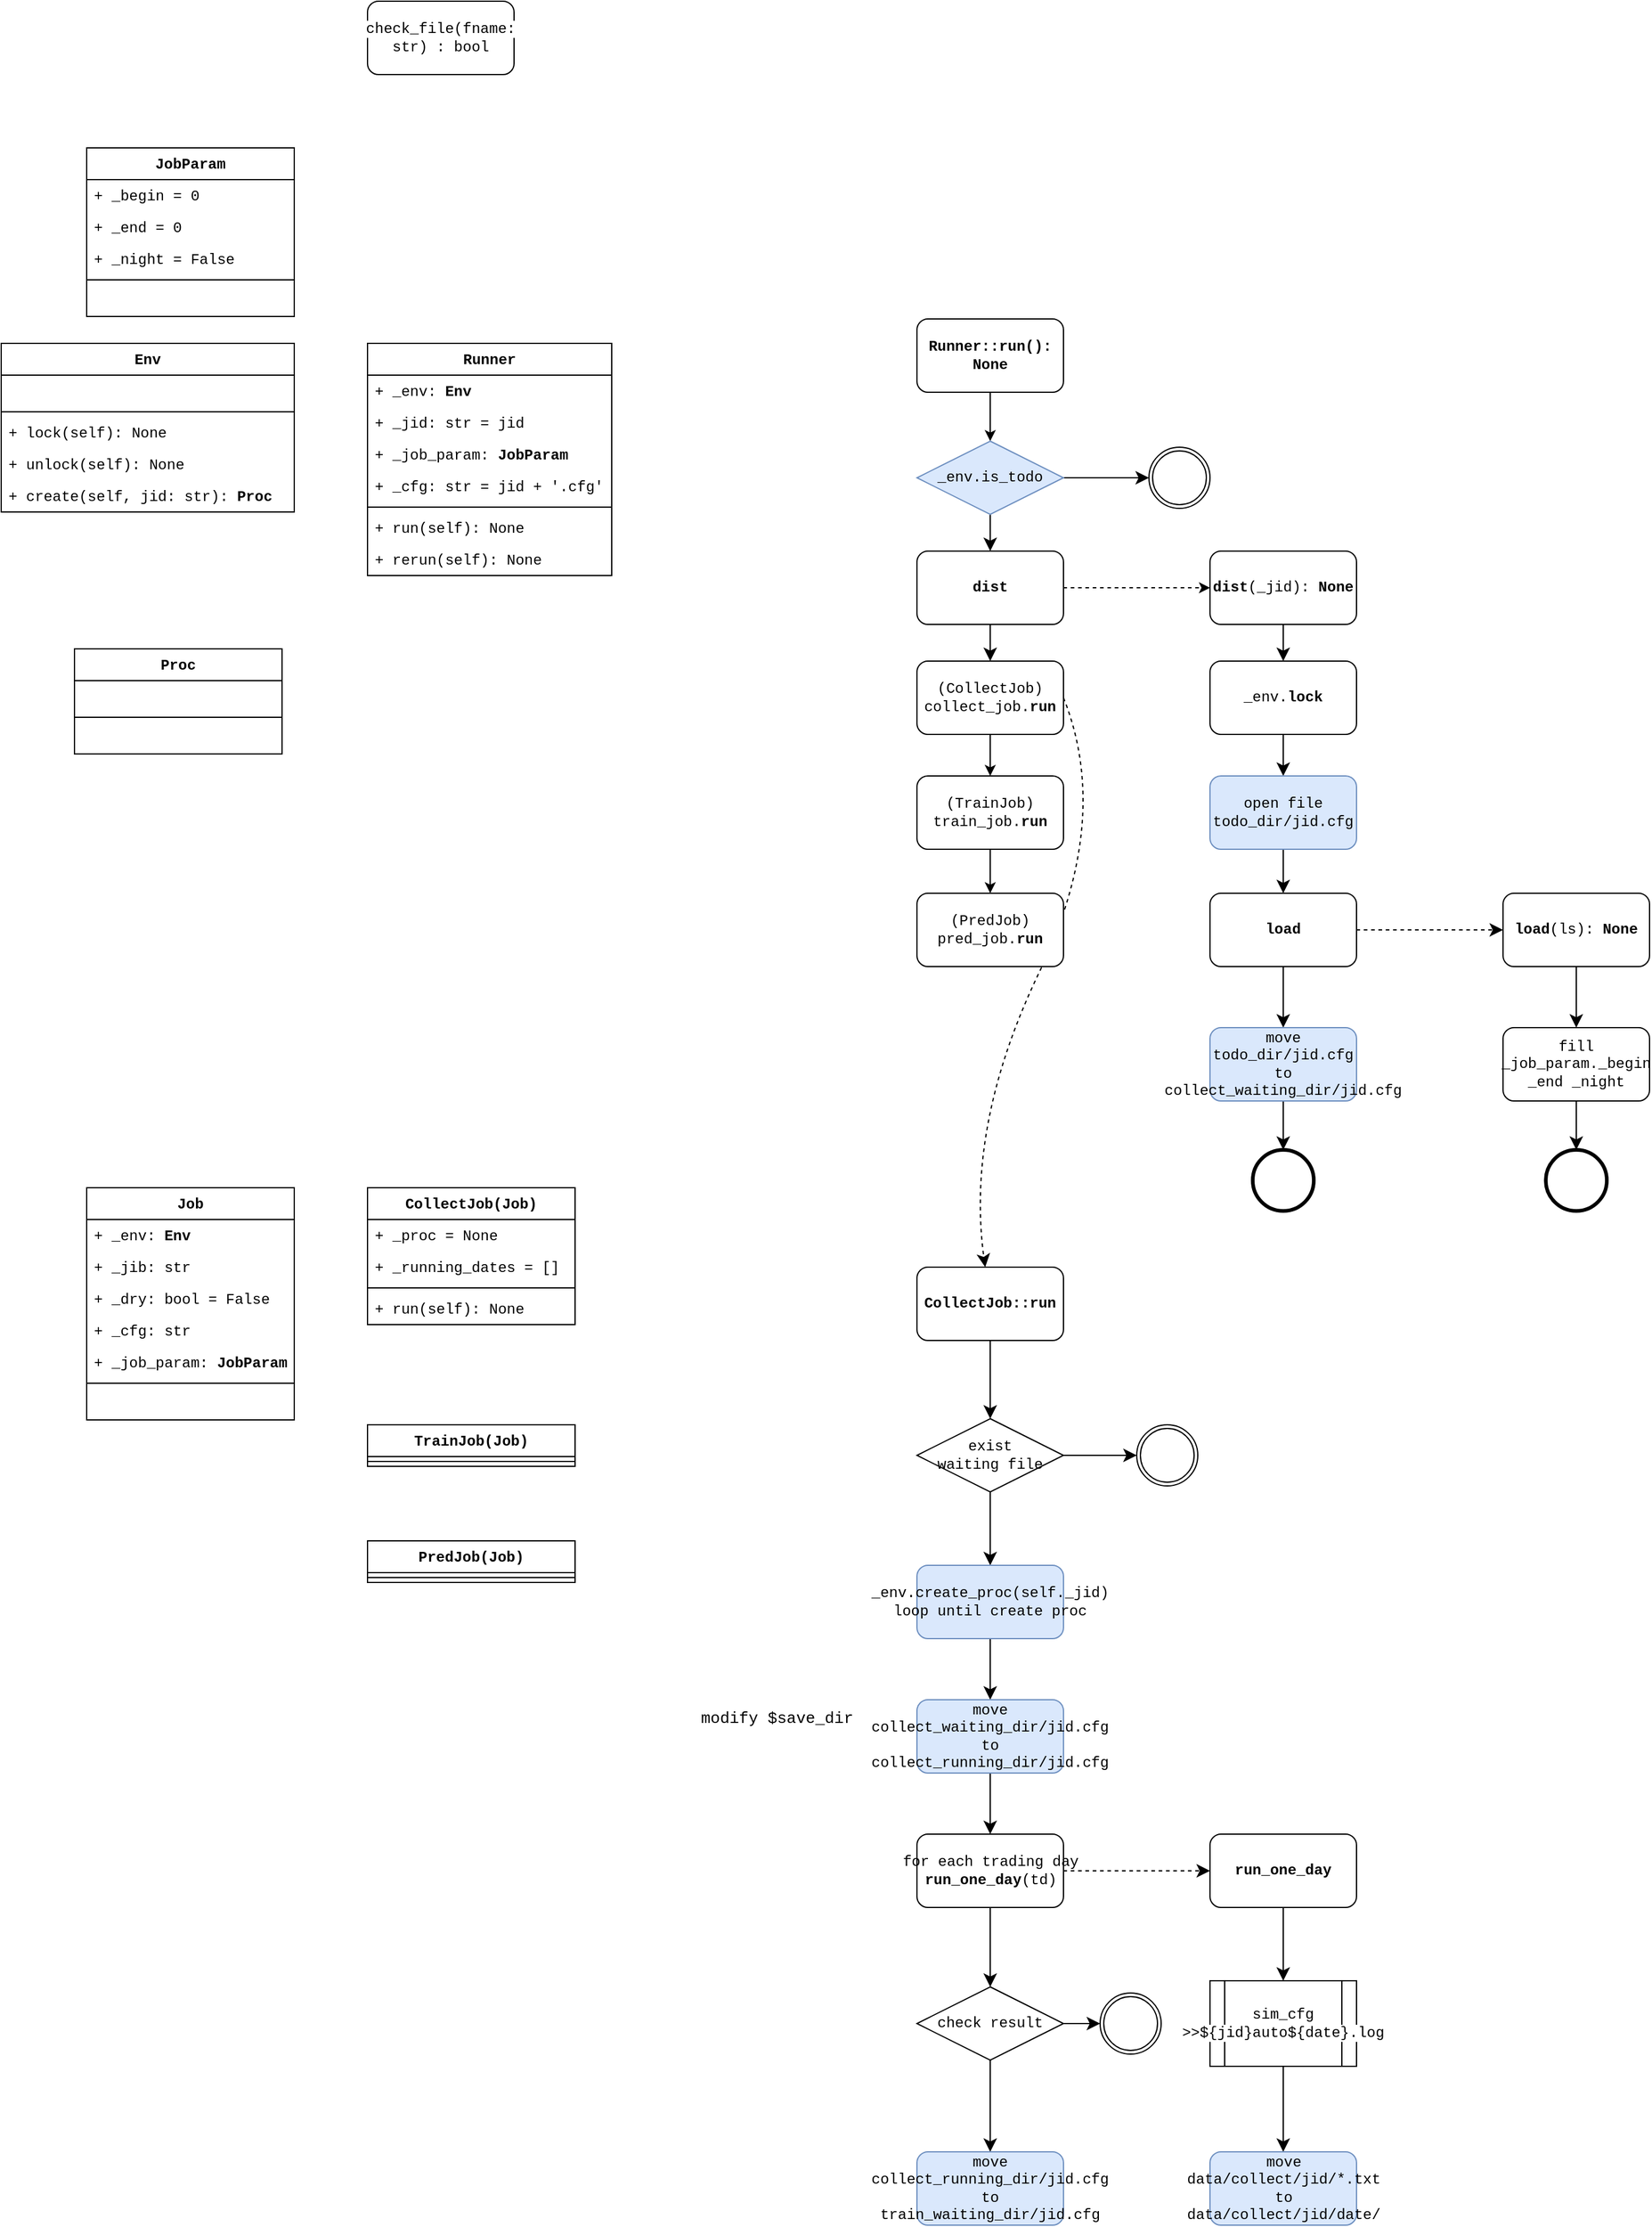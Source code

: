 <mxfile version="24.7.1" type="github">
  <diagram name="Page-1" id="2THthLepEFFgmK31MBts">
    <mxGraphModel dx="2537" dy="2056" grid="1" gridSize="10" guides="1" tooltips="1" connect="1" arrows="1" fold="1" page="1" pageScale="1" pageWidth="850" pageHeight="1100" math="0" shadow="0">
      <root>
        <mxCell id="0" />
        <mxCell id="1" parent="0" />
        <mxCell id="pPlREHLhx56nWzBl8VDQ-3" value="" style="edgeStyle=orthogonalEdgeStyle;rounded=1;orthogonalLoop=1;jettySize=auto;html=1;fontFamily=Courier New;strokeColor=default;align=center;verticalAlign=middle;fontSize=12;fontColor=default;fillColor=default;" parent="1" source="pPlREHLhx56nWzBl8VDQ-1" target="pPlREHLhx56nWzBl8VDQ-2" edge="1">
          <mxGeometry relative="1" as="geometry" />
        </mxCell>
        <mxCell id="pPlREHLhx56nWzBl8VDQ-1" value="Runner::run(): None" style="rounded=1;whiteSpace=wrap;html=1;fontFamily=Courier New;fontStyle=1;strokeColor=default;align=center;verticalAlign=middle;fontSize=12;fontColor=default;fillColor=default;" parent="1" vertex="1">
          <mxGeometry x="140" y="70" width="120" height="60" as="geometry" />
        </mxCell>
        <mxCell id="mLIb4eEJLBHRUBHXUa-s-9" value="" style="edgeStyle=none;curved=1;rounded=0;orthogonalLoop=1;jettySize=auto;html=1;fontSize=12;startSize=8;endSize=8;fontFamily=Courier New;" edge="1" parent="1" source="pPlREHLhx56nWzBl8VDQ-2" target="mLIb4eEJLBHRUBHXUa-s-8">
          <mxGeometry relative="1" as="geometry" />
        </mxCell>
        <mxCell id="mLIb4eEJLBHRUBHXUa-s-47" value="" style="edgeStyle=none;curved=1;rounded=0;orthogonalLoop=1;jettySize=auto;html=1;fontSize=12;startSize=8;endSize=8;" edge="1" parent="1" source="pPlREHLhx56nWzBl8VDQ-2" target="mLIb4eEJLBHRUBHXUa-s-46">
          <mxGeometry relative="1" as="geometry" />
        </mxCell>
        <mxCell id="pPlREHLhx56nWzBl8VDQ-2" value="&lt;div&gt;_env.is_todo&lt;/div&gt;" style="whiteSpace=wrap;html=1;rounded=0;shape=rhombus;perimeter=rhombusPerimeter;fontFamily=Courier New;strokeColor=#6c8ebf;align=center;verticalAlign=middle;fontSize=12;fillColor=#dae8fc;" parent="1" vertex="1">
          <mxGeometry x="140" y="170" width="120" height="60" as="geometry" />
        </mxCell>
        <mxCell id="pPlREHLhx56nWzBl8VDQ-9" value="" style="edgeStyle=orthogonalEdgeStyle;rounded=1;orthogonalLoop=1;jettySize=auto;html=1;fontFamily=Courier New;strokeColor=default;align=center;verticalAlign=middle;fontSize=12;fontColor=default;fillColor=default;" parent="1" source="pPlREHLhx56nWzBl8VDQ-6" target="pPlREHLhx56nWzBl8VDQ-8" edge="1">
          <mxGeometry relative="1" as="geometry" />
        </mxCell>
        <mxCell id="mLIb4eEJLBHRUBHXUa-s-100" style="edgeStyle=none;curved=1;rounded=0;orthogonalLoop=1;jettySize=auto;html=1;fontSize=12;startSize=8;endSize=8;dashed=1;exitX=0;exitY=0.5;exitDx=0;exitDy=0;" edge="1" parent="1" source="pPlREHLhx56nWzBl8VDQ-6" target="mLIb4eEJLBHRUBHXUa-s-48">
          <mxGeometry relative="1" as="geometry">
            <Array as="points">
              <mxPoint x="300" y="480" />
              <mxPoint x="180" y="730" />
            </Array>
          </mxGeometry>
        </mxCell>
        <mxCell id="pPlREHLhx56nWzBl8VDQ-6" value="(CollectJob) &lt;font style=&quot;font-size: 12px;&quot;&gt;collect_job.&lt;b&gt;run&lt;/b&gt;&lt;/font&gt;" style="whiteSpace=wrap;html=1;rounded=1;fontFamily=Courier New;strokeColor=default;align=center;verticalAlign=middle;fontSize=12;fontColor=default;fillColor=default;direction=west;" parent="1" vertex="1">
          <mxGeometry x="140" y="350" width="120" height="60" as="geometry" />
        </mxCell>
        <mxCell id="pPlREHLhx56nWzBl8VDQ-11" value="" style="edgeStyle=orthogonalEdgeStyle;rounded=1;orthogonalLoop=1;jettySize=auto;html=1;fontFamily=Courier New;strokeColor=default;align=center;verticalAlign=middle;fontSize=12;fontColor=default;fillColor=default;" parent="1" source="pPlREHLhx56nWzBl8VDQ-8" target="pPlREHLhx56nWzBl8VDQ-10" edge="1">
          <mxGeometry relative="1" as="geometry" />
        </mxCell>
        <mxCell id="pPlREHLhx56nWzBl8VDQ-8" value="(TrainJob)&lt;br&gt;&lt;div&gt;train_job.&lt;b&gt;run&lt;/b&gt;&lt;/div&gt;" style="whiteSpace=wrap;html=1;rounded=1;fontFamily=Courier New;strokeColor=default;align=center;verticalAlign=middle;fontSize=12;fontColor=default;fillColor=default;" parent="1" vertex="1">
          <mxGeometry x="140" y="444" width="120" height="60" as="geometry" />
        </mxCell>
        <mxCell id="pPlREHLhx56nWzBl8VDQ-10" value="&lt;div&gt;(PredJob)&lt;br&gt;&lt;/div&gt;&lt;div&gt;pred_job.&lt;b&gt;run&lt;/b&gt;&lt;/div&gt;" style="whiteSpace=wrap;html=1;rounded=1;fontFamily=Courier New;strokeColor=default;align=center;verticalAlign=middle;fontSize=12;fontColor=default;fillColor=default;" parent="1" vertex="1">
          <mxGeometry x="140" y="540" width="120" height="60" as="geometry" />
        </mxCell>
        <mxCell id="pPlREHLhx56nWzBl8VDQ-14" value="&lt;font style=&quot;font-size: 12px;&quot;&gt;&lt;span style=&quot;background-color: rgb(255, 255, 255); font-size: 12px;&quot;&gt;check_file(fname: str) : bool&lt;br style=&quot;font-size: 12px;&quot;&gt;&lt;/span&gt;&lt;/font&gt;" style="rounded=1;html=1;fontFamily=Courier New;whiteSpace=wrap;fontSize=12;" parent="1" vertex="1">
          <mxGeometry x="-310" y="-190" width="120" height="60" as="geometry" />
        </mxCell>
        <mxCell id="mLIb4eEJLBHRUBHXUa-s-13" value="" style="edgeStyle=none;curved=1;rounded=0;orthogonalLoop=1;jettySize=auto;html=1;fontSize=12;startSize=8;endSize=8;fontFamily=Courier New;" edge="1" parent="1" source="mLIb4eEJLBHRUBHXUa-s-8" target="pPlREHLhx56nWzBl8VDQ-6">
          <mxGeometry relative="1" as="geometry" />
        </mxCell>
        <mxCell id="mLIb4eEJLBHRUBHXUa-s-57" value="" style="edgeStyle=none;curved=1;rounded=0;orthogonalLoop=1;jettySize=auto;html=1;fontSize=12;dashed=1;" edge="1" parent="1" source="mLIb4eEJLBHRUBHXUa-s-8" target="mLIb4eEJLBHRUBHXUa-s-56">
          <mxGeometry relative="1" as="geometry" />
        </mxCell>
        <mxCell id="mLIb4eEJLBHRUBHXUa-s-8" value="dist" style="whiteSpace=wrap;html=1;fontSize=12;fontFamily=Courier New;rounded=1;fontStyle=1" vertex="1" parent="1">
          <mxGeometry x="140" y="260" width="120" height="60" as="geometry" />
        </mxCell>
        <mxCell id="mLIb4eEJLBHRUBHXUa-s-15" value="&lt;div style=&quot;font-size: 12px;&quot;&gt;Runner&lt;/div&gt;" style="swimlane;fontStyle=1;align=center;verticalAlign=top;childLayout=stackLayout;horizontal=1;startSize=26;horizontalStack=0;resizeParent=1;resizeParentMax=0;resizeLast=0;collapsible=1;marginBottom=0;whiteSpace=wrap;html=1;fontSize=12;fontFamily=Courier New;" vertex="1" parent="1">
          <mxGeometry x="-310" y="90" width="200" height="190" as="geometry" />
        </mxCell>
        <mxCell id="mLIb4eEJLBHRUBHXUa-s-16" value="+ _env: &lt;b&gt;Env&lt;/b&gt;" style="text;strokeColor=none;fillColor=none;align=left;verticalAlign=top;spacingLeft=4;spacingRight=4;overflow=hidden;rotatable=0;points=[[0,0.5],[1,0.5]];portConstraint=eastwest;whiteSpace=wrap;html=1;fontSize=12;fontFamily=Courier New;" vertex="1" parent="mLIb4eEJLBHRUBHXUa-s-15">
          <mxGeometry y="26" width="200" height="26" as="geometry" />
        </mxCell>
        <mxCell id="mLIb4eEJLBHRUBHXUa-s-19" value="+ _jid: str = jid" style="text;strokeColor=none;fillColor=none;align=left;verticalAlign=top;spacingLeft=4;spacingRight=4;overflow=hidden;rotatable=0;points=[[0,0.5],[1,0.5]];portConstraint=eastwest;whiteSpace=wrap;html=1;fontSize=12;fontFamily=Courier New;" vertex="1" parent="mLIb4eEJLBHRUBHXUa-s-15">
          <mxGeometry y="52" width="200" height="26" as="geometry" />
        </mxCell>
        <mxCell id="mLIb4eEJLBHRUBHXUa-s-20" value="+ _job_param: &lt;b&gt;JobParam&lt;/b&gt;" style="text;strokeColor=none;fillColor=none;align=left;verticalAlign=top;spacingLeft=4;spacingRight=4;overflow=hidden;rotatable=0;points=[[0,0.5],[1,0.5]];portConstraint=eastwest;whiteSpace=wrap;html=1;fontSize=12;fontFamily=Courier New;" vertex="1" parent="mLIb4eEJLBHRUBHXUa-s-15">
          <mxGeometry y="78" width="200" height="26" as="geometry" />
        </mxCell>
        <mxCell id="mLIb4eEJLBHRUBHXUa-s-21" value="+ _cfg: str = jid + &#39;.cfg&#39;" style="text;strokeColor=none;fillColor=none;align=left;verticalAlign=top;spacingLeft=4;spacingRight=4;overflow=hidden;rotatable=0;points=[[0,0.5],[1,0.5]];portConstraint=eastwest;whiteSpace=wrap;html=1;fontSize=12;fontFamily=Courier New;" vertex="1" parent="mLIb4eEJLBHRUBHXUa-s-15">
          <mxGeometry y="104" width="200" height="26" as="geometry" />
        </mxCell>
        <mxCell id="mLIb4eEJLBHRUBHXUa-s-17" value="" style="line;strokeWidth=1;fillColor=none;align=left;verticalAlign=middle;spacingTop=-1;spacingLeft=3;spacingRight=3;rotatable=0;labelPosition=right;points=[];portConstraint=eastwest;strokeColor=inherit;fontSize=12;fontFamily=Courier New;" vertex="1" parent="mLIb4eEJLBHRUBHXUa-s-15">
          <mxGeometry y="130" width="200" height="8" as="geometry" />
        </mxCell>
        <mxCell id="mLIb4eEJLBHRUBHXUa-s-18" value="+ run(self): None" style="text;strokeColor=none;fillColor=none;align=left;verticalAlign=top;spacingLeft=4;spacingRight=4;overflow=hidden;rotatable=0;points=[[0,0.5],[1,0.5]];portConstraint=eastwest;whiteSpace=wrap;html=1;fontSize=12;fontFamily=Courier New;" vertex="1" parent="mLIb4eEJLBHRUBHXUa-s-15">
          <mxGeometry y="138" width="200" height="26" as="geometry" />
        </mxCell>
        <mxCell id="mLIb4eEJLBHRUBHXUa-s-30" value="+ rerun(self): None" style="text;strokeColor=none;fillColor=none;align=left;verticalAlign=top;spacingLeft=4;spacingRight=4;overflow=hidden;rotatable=0;points=[[0,0.5],[1,0.5]];portConstraint=eastwest;whiteSpace=wrap;html=1;fontSize=12;fontFamily=Courier New;" vertex="1" parent="mLIb4eEJLBHRUBHXUa-s-15">
          <mxGeometry y="164" width="200" height="26" as="geometry" />
        </mxCell>
        <mxCell id="mLIb4eEJLBHRUBHXUa-s-22" value="Env" style="swimlane;fontStyle=1;align=center;verticalAlign=top;childLayout=stackLayout;horizontal=1;startSize=26;horizontalStack=0;resizeParent=1;resizeParentMax=0;resizeLast=0;collapsible=1;marginBottom=0;whiteSpace=wrap;html=1;fontSize=12;fontFamily=Courier New;" vertex="1" parent="1">
          <mxGeometry x="-610" y="90" width="240" height="138" as="geometry" />
        </mxCell>
        <mxCell id="mLIb4eEJLBHRUBHXUa-s-23" value="&amp;nbsp;" style="text;strokeColor=none;fillColor=none;align=left;verticalAlign=top;spacingLeft=4;spacingRight=4;overflow=hidden;rotatable=0;points=[[0,0.5],[1,0.5]];portConstraint=eastwest;whiteSpace=wrap;html=1;fontSize=12;fontFamily=Courier New;" vertex="1" parent="mLIb4eEJLBHRUBHXUa-s-22">
          <mxGeometry y="26" width="240" height="26" as="geometry" />
        </mxCell>
        <mxCell id="mLIb4eEJLBHRUBHXUa-s-27" value="" style="line;strokeWidth=1;fillColor=none;align=left;verticalAlign=middle;spacingTop=-1;spacingLeft=3;spacingRight=3;rotatable=0;labelPosition=right;points=[];portConstraint=eastwest;strokeColor=inherit;fontSize=12;fontFamily=Courier New;" vertex="1" parent="mLIb4eEJLBHRUBHXUa-s-22">
          <mxGeometry y="52" width="240" height="8" as="geometry" />
        </mxCell>
        <mxCell id="mLIb4eEJLBHRUBHXUa-s-28" value="+ lock(self): None" style="text;strokeColor=none;fillColor=none;align=left;verticalAlign=top;spacingLeft=4;spacingRight=4;overflow=hidden;rotatable=0;points=[[0,0.5],[1,0.5]];portConstraint=eastwest;whiteSpace=wrap;html=1;fontSize=12;fontFamily=Courier New;" vertex="1" parent="mLIb4eEJLBHRUBHXUa-s-22">
          <mxGeometry y="60" width="240" height="26" as="geometry" />
        </mxCell>
        <mxCell id="mLIb4eEJLBHRUBHXUa-s-29" value="+ unlock(self): None" style="text;strokeColor=none;fillColor=none;align=left;verticalAlign=top;spacingLeft=4;spacingRight=4;overflow=hidden;rotatable=0;points=[[0,0.5],[1,0.5]];portConstraint=eastwest;whiteSpace=wrap;html=1;fontSize=12;fontFamily=Courier New;" vertex="1" parent="mLIb4eEJLBHRUBHXUa-s-22">
          <mxGeometry y="86" width="240" height="26" as="geometry" />
        </mxCell>
        <mxCell id="mLIb4eEJLBHRUBHXUa-s-83" value="+ create(self, jid: str): &lt;b&gt;Proc&lt;/b&gt;" style="text;strokeColor=none;fillColor=none;align=left;verticalAlign=top;spacingLeft=4;spacingRight=4;overflow=hidden;rotatable=0;points=[[0,0.5],[1,0.5]];portConstraint=eastwest;whiteSpace=wrap;html=1;fontSize=12;fontFamily=Courier New;" vertex="1" parent="mLIb4eEJLBHRUBHXUa-s-22">
          <mxGeometry y="112" width="240" height="26" as="geometry" />
        </mxCell>
        <mxCell id="mLIb4eEJLBHRUBHXUa-s-31" value="CollectJob(Job)" style="swimlane;fontStyle=1;align=center;verticalAlign=top;childLayout=stackLayout;horizontal=1;startSize=26;horizontalStack=0;resizeParent=1;resizeParentMax=0;resizeLast=0;collapsible=1;marginBottom=0;whiteSpace=wrap;html=1;fontSize=12;fontFamily=Courier New;" vertex="1" parent="1">
          <mxGeometry x="-310" y="781" width="170" height="112" as="geometry" />
        </mxCell>
        <mxCell id="mLIb4eEJLBHRUBHXUa-s-45" value="+ _proc = None" style="text;strokeColor=none;fillColor=none;align=left;verticalAlign=top;spacingLeft=4;spacingRight=4;overflow=hidden;rotatable=0;points=[[0,0.5],[1,0.5]];portConstraint=eastwest;whiteSpace=wrap;html=1;fontSize=12;fontFamily=Courier New;" vertex="1" parent="mLIb4eEJLBHRUBHXUa-s-31">
          <mxGeometry y="26" width="170" height="26" as="geometry" />
        </mxCell>
        <mxCell id="mLIb4eEJLBHRUBHXUa-s-32" value="+ _running_dates = []" style="text;strokeColor=none;fillColor=none;align=left;verticalAlign=top;spacingLeft=4;spacingRight=4;overflow=hidden;rotatable=0;points=[[0,0.5],[1,0.5]];portConstraint=eastwest;whiteSpace=wrap;html=1;fontSize=12;fontFamily=Courier New;" vertex="1" parent="mLIb4eEJLBHRUBHXUa-s-31">
          <mxGeometry y="52" width="170" height="26" as="geometry" />
        </mxCell>
        <mxCell id="mLIb4eEJLBHRUBHXUa-s-33" value="" style="line;strokeWidth=1;fillColor=none;align=left;verticalAlign=middle;spacingTop=-1;spacingLeft=3;spacingRight=3;rotatable=0;labelPosition=right;points=[];portConstraint=eastwest;strokeColor=inherit;fontSize=12;fontFamily=Courier New;" vertex="1" parent="mLIb4eEJLBHRUBHXUa-s-31">
          <mxGeometry y="78" width="170" height="8" as="geometry" />
        </mxCell>
        <mxCell id="mLIb4eEJLBHRUBHXUa-s-34" value="+ run(self): None" style="text;strokeColor=none;fillColor=none;align=left;verticalAlign=top;spacingLeft=4;spacingRight=4;overflow=hidden;rotatable=0;points=[[0,0.5],[1,0.5]];portConstraint=eastwest;whiteSpace=wrap;html=1;fontSize=12;fontFamily=Courier New;" vertex="1" parent="mLIb4eEJLBHRUBHXUa-s-31">
          <mxGeometry y="86" width="170" height="26" as="geometry" />
        </mxCell>
        <mxCell id="mLIb4eEJLBHRUBHXUa-s-36" value="Job" style="swimlane;fontStyle=1;align=center;verticalAlign=top;childLayout=stackLayout;horizontal=1;startSize=26;horizontalStack=0;resizeParent=1;resizeParentMax=0;resizeLast=0;collapsible=1;marginBottom=0;whiteSpace=wrap;html=1;fontSize=12;fontFamily=Courier New;" vertex="1" parent="1">
          <mxGeometry x="-540" y="781" width="170" height="190" as="geometry" />
        </mxCell>
        <mxCell id="mLIb4eEJLBHRUBHXUa-s-37" value="+ _env: &lt;b&gt;Env&lt;/b&gt;" style="text;strokeColor=none;fillColor=none;align=left;verticalAlign=top;spacingLeft=4;spacingRight=4;overflow=hidden;rotatable=0;points=[[0,0.5],[1,0.5]];portConstraint=eastwest;whiteSpace=wrap;html=1;fontSize=12;fontFamily=Courier New;" vertex="1" parent="mLIb4eEJLBHRUBHXUa-s-36">
          <mxGeometry y="26" width="170" height="26" as="geometry" />
        </mxCell>
        <mxCell id="mLIb4eEJLBHRUBHXUa-s-41" value="+ _jib: str" style="text;strokeColor=none;fillColor=none;align=left;verticalAlign=top;spacingLeft=4;spacingRight=4;overflow=hidden;rotatable=0;points=[[0,0.5],[1,0.5]];portConstraint=eastwest;whiteSpace=wrap;html=1;fontSize=12;fontFamily=Courier New;" vertex="1" parent="mLIb4eEJLBHRUBHXUa-s-36">
          <mxGeometry y="52" width="170" height="26" as="geometry" />
        </mxCell>
        <mxCell id="mLIb4eEJLBHRUBHXUa-s-43" value="+ _dry: bool = False" style="text;strokeColor=none;fillColor=none;align=left;verticalAlign=top;spacingLeft=4;spacingRight=4;overflow=hidden;rotatable=0;points=[[0,0.5],[1,0.5]];portConstraint=eastwest;whiteSpace=wrap;html=1;fontSize=12;fontFamily=Courier New;" vertex="1" parent="mLIb4eEJLBHRUBHXUa-s-36">
          <mxGeometry y="78" width="170" height="26" as="geometry" />
        </mxCell>
        <mxCell id="mLIb4eEJLBHRUBHXUa-s-42" value="+ _cfg:&amp;nbsp;str" style="text;strokeColor=none;fillColor=none;align=left;verticalAlign=top;spacingLeft=4;spacingRight=4;overflow=hidden;rotatable=0;points=[[0,0.5],[1,0.5]];portConstraint=eastwest;whiteSpace=wrap;html=1;fontSize=12;fontFamily=Courier New;" vertex="1" parent="mLIb4eEJLBHRUBHXUa-s-36">
          <mxGeometry y="104" width="170" height="26" as="geometry" />
        </mxCell>
        <mxCell id="mLIb4eEJLBHRUBHXUa-s-44" value="+ _job_param: &lt;b&gt;JobParam&lt;/b&gt;" style="text;strokeColor=none;fillColor=none;align=left;verticalAlign=top;spacingLeft=4;spacingRight=4;overflow=hidden;rotatable=0;points=[[0,0.5],[1,0.5]];portConstraint=eastwest;whiteSpace=wrap;html=1;fontSize=12;fontFamily=Courier New;" vertex="1" parent="mLIb4eEJLBHRUBHXUa-s-36">
          <mxGeometry y="130" width="170" height="26" as="geometry" />
        </mxCell>
        <mxCell id="mLIb4eEJLBHRUBHXUa-s-38" value="" style="line;strokeWidth=1;fillColor=none;align=left;verticalAlign=middle;spacingTop=-1;spacingLeft=3;spacingRight=3;rotatable=0;labelPosition=right;points=[];portConstraint=eastwest;strokeColor=inherit;fontSize=12;fontFamily=Courier New;" vertex="1" parent="mLIb4eEJLBHRUBHXUa-s-36">
          <mxGeometry y="156" width="170" height="8" as="geometry" />
        </mxCell>
        <mxCell id="mLIb4eEJLBHRUBHXUa-s-39" value="&amp;nbsp;" style="text;strokeColor=none;fillColor=none;align=left;verticalAlign=top;spacingLeft=4;spacingRight=4;overflow=hidden;rotatable=0;points=[[0,0.5],[1,0.5]];portConstraint=eastwest;whiteSpace=wrap;html=1;fontSize=12;fontFamily=Courier New;" vertex="1" parent="mLIb4eEJLBHRUBHXUa-s-36">
          <mxGeometry y="164" width="170" height="26" as="geometry" />
        </mxCell>
        <mxCell id="mLIb4eEJLBHRUBHXUa-s-46" value="" style="points=[[0.145,0.145,0],[0.5,0,0],[0.855,0.145,0],[1,0.5,0],[0.855,0.855,0],[0.5,1,0],[0.145,0.855,0],[0,0.5,0]];shape=mxgraph.bpmn.event;html=1;verticalLabelPosition=bottom;labelBackgroundColor=#ffffff;verticalAlign=top;align=center;perimeter=ellipsePerimeter;outlineConnect=0;aspect=fixed;outline=throwing;symbol=general;" vertex="1" parent="1">
          <mxGeometry x="330" y="175" width="50" height="50" as="geometry" />
        </mxCell>
        <mxCell id="mLIb4eEJLBHRUBHXUa-s-78" value="" style="edgeStyle=none;curved=1;rounded=0;orthogonalLoop=1;jettySize=auto;html=1;fontSize=12;startSize=8;endSize=8;" edge="1" parent="1" source="mLIb4eEJLBHRUBHXUa-s-48" target="mLIb4eEJLBHRUBHXUa-s-77">
          <mxGeometry relative="1" as="geometry" />
        </mxCell>
        <mxCell id="mLIb4eEJLBHRUBHXUa-s-48" value="CollectJob::run" style="rounded=1;whiteSpace=wrap;html=1;fontFamily=Courier New;fontStyle=1;strokeColor=default;align=center;verticalAlign=middle;fontSize=12;fontColor=default;fillColor=default;" vertex="1" parent="1">
          <mxGeometry x="140" y="846" width="120" height="60" as="geometry" />
        </mxCell>
        <mxCell id="mLIb4eEJLBHRUBHXUa-s-49" value="JobParam" style="swimlane;fontStyle=1;align=center;verticalAlign=top;childLayout=stackLayout;horizontal=1;startSize=26;horizontalStack=0;resizeParent=1;resizeParentMax=0;resizeLast=0;collapsible=1;marginBottom=0;whiteSpace=wrap;html=1;fontSize=12;fontFamily=Courier New;" vertex="1" parent="1">
          <mxGeometry x="-540" y="-70" width="170" height="138" as="geometry" />
        </mxCell>
        <mxCell id="mLIb4eEJLBHRUBHXUa-s-50" value="+ _begin = 0" style="text;strokeColor=none;fillColor=none;align=left;verticalAlign=top;spacingLeft=4;spacingRight=4;overflow=hidden;rotatable=0;points=[[0,0.5],[1,0.5]];portConstraint=eastwest;whiteSpace=wrap;html=1;fontSize=12;fontFamily=Courier New;" vertex="1" parent="mLIb4eEJLBHRUBHXUa-s-49">
          <mxGeometry y="26" width="170" height="26" as="geometry" />
        </mxCell>
        <mxCell id="mLIb4eEJLBHRUBHXUa-s-54" value="+ _end = 0" style="text;strokeColor=none;fillColor=none;align=left;verticalAlign=top;spacingLeft=4;spacingRight=4;overflow=hidden;rotatable=0;points=[[0,0.5],[1,0.5]];portConstraint=eastwest;whiteSpace=wrap;html=1;fontSize=12;fontFamily=Courier New;" vertex="1" parent="mLIb4eEJLBHRUBHXUa-s-49">
          <mxGeometry y="52" width="170" height="26" as="geometry" />
        </mxCell>
        <mxCell id="mLIb4eEJLBHRUBHXUa-s-55" value="+ _night = False" style="text;strokeColor=none;fillColor=none;align=left;verticalAlign=top;spacingLeft=4;spacingRight=4;overflow=hidden;rotatable=0;points=[[0,0.5],[1,0.5]];portConstraint=eastwest;whiteSpace=wrap;html=1;fontSize=12;fontFamily=Courier New;" vertex="1" parent="mLIb4eEJLBHRUBHXUa-s-49">
          <mxGeometry y="78" width="170" height="26" as="geometry" />
        </mxCell>
        <mxCell id="mLIb4eEJLBHRUBHXUa-s-51" value="" style="line;strokeWidth=1;fillColor=none;align=left;verticalAlign=middle;spacingTop=-1;spacingLeft=3;spacingRight=3;rotatable=0;labelPosition=right;points=[];portConstraint=eastwest;strokeColor=inherit;fontSize=12;fontFamily=Courier New;" vertex="1" parent="mLIb4eEJLBHRUBHXUa-s-49">
          <mxGeometry y="104" width="170" height="8" as="geometry" />
        </mxCell>
        <mxCell id="mLIb4eEJLBHRUBHXUa-s-52" value="&amp;nbsp;" style="text;strokeColor=none;fillColor=none;align=left;verticalAlign=top;spacingLeft=4;spacingRight=4;overflow=hidden;rotatable=0;points=[[0,0.5],[1,0.5]];portConstraint=eastwest;whiteSpace=wrap;html=1;fontSize=12;fontFamily=Courier New;" vertex="1" parent="mLIb4eEJLBHRUBHXUa-s-49">
          <mxGeometry y="112" width="170" height="26" as="geometry" />
        </mxCell>
        <mxCell id="mLIb4eEJLBHRUBHXUa-s-59" value="" style="edgeStyle=none;curved=1;rounded=0;orthogonalLoop=1;jettySize=auto;html=1;fontSize=12;startSize=8;endSize=8;" edge="1" parent="1" source="mLIb4eEJLBHRUBHXUa-s-56" target="mLIb4eEJLBHRUBHXUa-s-58">
          <mxGeometry relative="1" as="geometry" />
        </mxCell>
        <mxCell id="mLIb4eEJLBHRUBHXUa-s-56" value="dist&lt;span style=&quot;font-weight: normal;&quot;&gt;(_jid):&lt;/span&gt; None" style="whiteSpace=wrap;html=1;fontFamily=Courier New;rounded=1;fontStyle=1" vertex="1" parent="1">
          <mxGeometry x="380" y="260" width="120" height="60" as="geometry" />
        </mxCell>
        <mxCell id="mLIb4eEJLBHRUBHXUa-s-61" value="" style="edgeStyle=none;curved=1;rounded=0;orthogonalLoop=1;jettySize=auto;html=1;fontSize=12;startSize=8;endSize=8;" edge="1" parent="1" source="mLIb4eEJLBHRUBHXUa-s-58" target="mLIb4eEJLBHRUBHXUa-s-60">
          <mxGeometry relative="1" as="geometry" />
        </mxCell>
        <mxCell id="mLIb4eEJLBHRUBHXUa-s-58" value="&lt;span style=&quot;font-weight: normal;&quot;&gt;_env.&lt;/span&gt;lock" style="whiteSpace=wrap;html=1;fontFamily=Courier New;rounded=1;fontStyle=1" vertex="1" parent="1">
          <mxGeometry x="380" y="350" width="120" height="60" as="geometry" />
        </mxCell>
        <mxCell id="mLIb4eEJLBHRUBHXUa-s-63" value="" style="edgeStyle=none;curved=1;rounded=0;orthogonalLoop=1;jettySize=auto;html=1;fontSize=12;startSize=8;endSize=8;" edge="1" parent="1" source="mLIb4eEJLBHRUBHXUa-s-60" target="mLIb4eEJLBHRUBHXUa-s-62">
          <mxGeometry relative="1" as="geometry" />
        </mxCell>
        <mxCell id="mLIb4eEJLBHRUBHXUa-s-60" value="open file todo_dir/jid.cfg" style="whiteSpace=wrap;html=1;fontFamily=Courier New;rounded=1;fillColor=#dae8fc;strokeColor=#6c8ebf;" vertex="1" parent="1">
          <mxGeometry x="380" y="444" width="120" height="60" as="geometry" />
        </mxCell>
        <mxCell id="mLIb4eEJLBHRUBHXUa-s-65" value="" style="edgeStyle=none;curved=1;rounded=0;orthogonalLoop=1;jettySize=auto;html=1;fontSize=12;startSize=8;endSize=8;dashed=1;" edge="1" parent="1" source="mLIb4eEJLBHRUBHXUa-s-62" target="mLIb4eEJLBHRUBHXUa-s-64">
          <mxGeometry relative="1" as="geometry" />
        </mxCell>
        <mxCell id="mLIb4eEJLBHRUBHXUa-s-69" value="" style="edgeStyle=none;curved=1;rounded=0;orthogonalLoop=1;jettySize=auto;html=1;fontSize=12;startSize=8;endSize=8;" edge="1" parent="1" source="mLIb4eEJLBHRUBHXUa-s-62" target="mLIb4eEJLBHRUBHXUa-s-68">
          <mxGeometry relative="1" as="geometry" />
        </mxCell>
        <mxCell id="mLIb4eEJLBHRUBHXUa-s-62" value="load" style="whiteSpace=wrap;html=1;fontFamily=Courier New;rounded=1;fontStyle=1" vertex="1" parent="1">
          <mxGeometry x="380" y="540" width="120" height="60" as="geometry" />
        </mxCell>
        <mxCell id="mLIb4eEJLBHRUBHXUa-s-67" value="" style="edgeStyle=none;curved=1;rounded=0;orthogonalLoop=1;jettySize=auto;html=1;fontSize=12;startSize=8;endSize=8;" edge="1" parent="1" source="mLIb4eEJLBHRUBHXUa-s-64" target="mLIb4eEJLBHRUBHXUa-s-66">
          <mxGeometry relative="1" as="geometry" />
        </mxCell>
        <mxCell id="mLIb4eEJLBHRUBHXUa-s-64" value="load&lt;span style=&quot;font-weight: normal;&quot;&gt;(ls):&lt;/span&gt; None" style="whiteSpace=wrap;html=1;fontFamily=Courier New;rounded=1;fontStyle=1" vertex="1" parent="1">
          <mxGeometry x="620" y="540" width="120" height="60" as="geometry" />
        </mxCell>
        <mxCell id="mLIb4eEJLBHRUBHXUa-s-73" value="" style="edgeStyle=none;curved=1;rounded=0;orthogonalLoop=1;jettySize=auto;html=1;fontSize=12;startSize=8;endSize=8;" edge="1" parent="1" source="mLIb4eEJLBHRUBHXUa-s-66" target="mLIb4eEJLBHRUBHXUa-s-74">
          <mxGeometry relative="1" as="geometry">
            <mxPoint x="680" y="761" as="targetPoint" />
          </mxGeometry>
        </mxCell>
        <mxCell id="mLIb4eEJLBHRUBHXUa-s-66" value="fill _job_param._begin _end _night" style="whiteSpace=wrap;html=1;fontFamily=Courier New;rounded=1;fontStyle=0;" vertex="1" parent="1">
          <mxGeometry x="620" y="650" width="120" height="60" as="geometry" />
        </mxCell>
        <mxCell id="mLIb4eEJLBHRUBHXUa-s-76" value="" style="edgeStyle=none;curved=1;rounded=0;orthogonalLoop=1;jettySize=auto;html=1;fontSize=12;startSize=8;endSize=8;" edge="1" parent="1" source="mLIb4eEJLBHRUBHXUa-s-68" target="mLIb4eEJLBHRUBHXUa-s-75">
          <mxGeometry relative="1" as="geometry" />
        </mxCell>
        <mxCell id="mLIb4eEJLBHRUBHXUa-s-68" value="&lt;div&gt;move&lt;/div&gt;&lt;div&gt;todo_dir/jid.cfg&lt;/div&gt;&lt;div&gt;to&lt;/div&gt;&lt;div&gt;collect_waiting_dir/jid.cfg&lt;br&gt;&lt;/div&gt;" style="whiteSpace=wrap;html=1;fontFamily=Courier New;rounded=1;fillColor=#dae8fc;strokeColor=#6c8ebf;" vertex="1" parent="1">
          <mxGeometry x="380" y="650" width="120" height="60" as="geometry" />
        </mxCell>
        <mxCell id="mLIb4eEJLBHRUBHXUa-s-74" value="" style="points=[[0.145,0.145,0],[0.5,0,0],[0.855,0.145,0],[1,0.5,0],[0.855,0.855,0],[0.5,1,0],[0.145,0.855,0],[0,0.5,0]];shape=mxgraph.bpmn.event;html=1;verticalLabelPosition=bottom;labelBackgroundColor=#ffffff;verticalAlign=top;align=center;perimeter=ellipsePerimeter;outlineConnect=0;aspect=fixed;outline=end;symbol=terminate2;" vertex="1" parent="1">
          <mxGeometry x="655" y="750" width="50" height="50" as="geometry" />
        </mxCell>
        <mxCell id="mLIb4eEJLBHRUBHXUa-s-75" value="" style="points=[[0.145,0.145,0],[0.5,0,0],[0.855,0.145,0],[1,0.5,0],[0.855,0.855,0],[0.5,1,0],[0.145,0.855,0],[0,0.5,0]];shape=mxgraph.bpmn.event;html=1;verticalLabelPosition=bottom;labelBackgroundColor=#ffffff;verticalAlign=top;align=center;perimeter=ellipsePerimeter;outlineConnect=0;aspect=fixed;outline=end;symbol=terminate2;" vertex="1" parent="1">
          <mxGeometry x="415" y="750" width="50" height="50" as="geometry" />
        </mxCell>
        <mxCell id="mLIb4eEJLBHRUBHXUa-s-80" value="" style="edgeStyle=none;curved=1;rounded=0;orthogonalLoop=1;jettySize=auto;html=1;fontSize=12;startSize=8;endSize=8;" edge="1" parent="1" source="mLIb4eEJLBHRUBHXUa-s-77" target="mLIb4eEJLBHRUBHXUa-s-79">
          <mxGeometry relative="1" as="geometry" />
        </mxCell>
        <mxCell id="mLIb4eEJLBHRUBHXUa-s-82" value="" style="edgeStyle=none;curved=1;rounded=0;orthogonalLoop=1;jettySize=auto;html=1;fontSize=12;startSize=8;endSize=8;" edge="1" parent="1" source="mLIb4eEJLBHRUBHXUa-s-77" target="mLIb4eEJLBHRUBHXUa-s-81">
          <mxGeometry relative="1" as="geometry" />
        </mxCell>
        <mxCell id="mLIb4eEJLBHRUBHXUa-s-77" value="&lt;div&gt;exist&lt;/div&gt;&lt;div&gt;waiting file&lt;br&gt;&lt;/div&gt;" style="rhombus;whiteSpace=wrap;html=1;fontFamily=Courier New;rounded=0;fontStyle=0;strokeColor=default;align=center;verticalAlign=middle;fontSize=12;fontColor=default;fillColor=default;" vertex="1" parent="1">
          <mxGeometry x="140" y="970" width="120" height="60" as="geometry" />
        </mxCell>
        <mxCell id="mLIb4eEJLBHRUBHXUa-s-79" value="" style="points=[[0.145,0.145,0],[0.5,0,0],[0.855,0.145,0],[1,0.5,0],[0.855,0.855,0],[0.5,1,0],[0.145,0.855,0],[0,0.5,0]];shape=mxgraph.bpmn.event;html=1;verticalLabelPosition=bottom;labelBackgroundColor=#ffffff;verticalAlign=top;align=center;perimeter=ellipsePerimeter;outlineConnect=0;aspect=fixed;outline=throwing;symbol=general;" vertex="1" parent="1">
          <mxGeometry x="320" y="975" width="50" height="50" as="geometry" />
        </mxCell>
        <mxCell id="mLIb4eEJLBHRUBHXUa-s-96" value="" style="edgeStyle=none;curved=1;rounded=0;orthogonalLoop=1;jettySize=auto;html=1;fontSize=12;startSize=8;endSize=8;" edge="1" parent="1" source="mLIb4eEJLBHRUBHXUa-s-81" target="mLIb4eEJLBHRUBHXUa-s-95">
          <mxGeometry relative="1" as="geometry" />
        </mxCell>
        <mxCell id="mLIb4eEJLBHRUBHXUa-s-81" value="&lt;div&gt;_env.create_proc(self._jid)&lt;/div&gt;&lt;div&gt;loop until create proc&lt;br&gt;&lt;/div&gt;" style="whiteSpace=wrap;html=1;fontFamily=Courier New;rounded=1;fontStyle=0;fillColor=#dae8fc;strokeColor=#6c8ebf;" vertex="1" parent="1">
          <mxGeometry x="140" y="1090" width="120" height="60" as="geometry" />
        </mxCell>
        <mxCell id="mLIb4eEJLBHRUBHXUa-s-88" value="Proc" style="swimlane;fontStyle=1;align=center;verticalAlign=top;childLayout=stackLayout;horizontal=1;startSize=26;horizontalStack=0;resizeParent=1;resizeParentMax=0;resizeLast=0;collapsible=1;marginBottom=0;whiteSpace=wrap;html=1;fontSize=12;fontFamily=Courier New;" vertex="1" parent="1">
          <mxGeometry x="-550" y="340" width="170" height="86" as="geometry" />
        </mxCell>
        <mxCell id="mLIb4eEJLBHRUBHXUa-s-89" value="&amp;nbsp;" style="text;strokeColor=none;fillColor=none;align=left;verticalAlign=top;spacingLeft=4;spacingRight=4;overflow=hidden;rotatable=0;points=[[0,0.5],[1,0.5]];portConstraint=eastwest;whiteSpace=wrap;html=1;fontSize=12;fontFamily=Courier New;" vertex="1" parent="mLIb4eEJLBHRUBHXUa-s-88">
          <mxGeometry y="26" width="170" height="26" as="geometry" />
        </mxCell>
        <mxCell id="mLIb4eEJLBHRUBHXUa-s-92" value="" style="line;strokeWidth=1;fillColor=none;align=left;verticalAlign=middle;spacingTop=-1;spacingLeft=3;spacingRight=3;rotatable=0;labelPosition=right;points=[];portConstraint=eastwest;strokeColor=inherit;fontSize=12;fontFamily=Courier New;" vertex="1" parent="mLIb4eEJLBHRUBHXUa-s-88">
          <mxGeometry y="52" width="170" height="8" as="geometry" />
        </mxCell>
        <mxCell id="mLIb4eEJLBHRUBHXUa-s-93" value="&amp;nbsp;" style="text;strokeColor=none;fillColor=none;align=left;verticalAlign=top;spacingLeft=4;spacingRight=4;overflow=hidden;rotatable=0;points=[[0,0.5],[1,0.5]];portConstraint=eastwest;whiteSpace=wrap;html=1;fontSize=12;fontFamily=Courier New;" vertex="1" parent="mLIb4eEJLBHRUBHXUa-s-88">
          <mxGeometry y="60" width="170" height="26" as="geometry" />
        </mxCell>
        <mxCell id="mLIb4eEJLBHRUBHXUa-s-98" value="" style="edgeStyle=none;curved=1;rounded=0;orthogonalLoop=1;jettySize=auto;html=1;fontSize=12;startSize=8;endSize=8;" edge="1" parent="1" source="mLIb4eEJLBHRUBHXUa-s-95" target="mLIb4eEJLBHRUBHXUa-s-97">
          <mxGeometry relative="1" as="geometry" />
        </mxCell>
        <mxCell id="mLIb4eEJLBHRUBHXUa-s-95" value="&lt;div&gt;move&lt;/div&gt;&lt;div&gt;collect_waiting_dir/jid.cfg&lt;/div&gt;&lt;div&gt;to&lt;/div&gt;&lt;div&gt;collect_running_dir/jid.cfg&lt;/div&gt;" style="whiteSpace=wrap;html=1;fontFamily=Courier New;rounded=1;fontStyle=0;fillColor=#dae8fc;strokeColor=#6c8ebf;" vertex="1" parent="1">
          <mxGeometry x="140" y="1200" width="120" height="60" as="geometry" />
        </mxCell>
        <mxCell id="mLIb4eEJLBHRUBHXUa-s-102" value="" style="edgeStyle=none;curved=1;rounded=0;orthogonalLoop=1;jettySize=auto;html=1;fontSize=12;startSize=8;endSize=8;dashed=1;" edge="1" parent="1" source="mLIb4eEJLBHRUBHXUa-s-97" target="mLIb4eEJLBHRUBHXUa-s-101">
          <mxGeometry relative="1" as="geometry" />
        </mxCell>
        <mxCell id="mLIb4eEJLBHRUBHXUa-s-109" value="" style="edgeStyle=none;curved=1;rounded=0;orthogonalLoop=1;jettySize=auto;html=1;fontSize=12;startSize=8;endSize=8;" edge="1" parent="1" source="mLIb4eEJLBHRUBHXUa-s-97" target="mLIb4eEJLBHRUBHXUa-s-108">
          <mxGeometry relative="1" as="geometry" />
        </mxCell>
        <mxCell id="mLIb4eEJLBHRUBHXUa-s-97" value="&lt;div&gt;for each trading day&lt;/div&gt;&lt;b&gt;run_one_day&lt;/b&gt;(td)" style="html=1;fontFamily=Courier New;rounded=1;fontStyle=0;" vertex="1" parent="1">
          <mxGeometry x="140" y="1310" width="120" height="60" as="geometry" />
        </mxCell>
        <mxCell id="mLIb4eEJLBHRUBHXUa-s-99" value="modify $save_dir" style="text;html=1;align=center;verticalAlign=middle;resizable=0;points=[];autosize=1;strokeColor=none;fillColor=none;fontSize=13;fontFamily=Courier New;" vertex="1" parent="1">
          <mxGeometry x="-50" y="1200" width="150" height="30" as="geometry" />
        </mxCell>
        <mxCell id="mLIb4eEJLBHRUBHXUa-s-104" value="" style="edgeStyle=none;curved=1;rounded=0;orthogonalLoop=1;jettySize=auto;html=1;fontSize=12;startSize=8;endSize=8;" edge="1" parent="1" source="mLIb4eEJLBHRUBHXUa-s-101" target="mLIb4eEJLBHRUBHXUa-s-103">
          <mxGeometry relative="1" as="geometry" />
        </mxCell>
        <mxCell id="mLIb4eEJLBHRUBHXUa-s-101" value="run_one_day" style="whiteSpace=wrap;html=1;fontFamily=Courier New;rounded=1;fontStyle=1;" vertex="1" parent="1">
          <mxGeometry x="380" y="1310" width="120" height="60" as="geometry" />
        </mxCell>
        <mxCell id="mLIb4eEJLBHRUBHXUa-s-107" value="" style="edgeStyle=none;curved=1;rounded=0;orthogonalLoop=1;jettySize=auto;html=1;fontSize=12;startSize=8;endSize=8;" edge="1" parent="1" source="mLIb4eEJLBHRUBHXUa-s-103" target="mLIb4eEJLBHRUBHXUa-s-106">
          <mxGeometry relative="1" as="geometry" />
        </mxCell>
        <mxCell id="mLIb4eEJLBHRUBHXUa-s-103" value="&lt;div&gt;&lt;span style=&quot;background-color: rgb(255, 255, 255);&quot;&gt;sim_cfg&lt;/span&gt;&lt;/div&gt;&lt;span style=&quot;background-color: rgb(255, 255, 255);&quot;&gt;&amp;gt;&amp;gt;${jid}auto${date}.log&lt;/span&gt;" style="whiteSpace=wrap;html=1;fontFamily=Courier New;rounded=0;fontStyle=0;shape=process;backgroundOutline=1;" vertex="1" parent="1">
          <mxGeometry x="380" y="1430" width="120" height="70" as="geometry" />
        </mxCell>
        <mxCell id="mLIb4eEJLBHRUBHXUa-s-106" value="&lt;div&gt;move &lt;br&gt;&lt;/div&gt;&lt;div&gt;data/collect/jid/*.txt&lt;/div&gt;&lt;div&gt;to&lt;/div&gt;&lt;div&gt;data/collect/jid/date/&lt;br&gt;&lt;/div&gt;" style="html=1;fontFamily=Courier New;rounded=1;fontStyle=0;fillColor=#dae8fc;strokeColor=#6c8ebf;" vertex="1" parent="1">
          <mxGeometry x="380" y="1570" width="120" height="60" as="geometry" />
        </mxCell>
        <mxCell id="mLIb4eEJLBHRUBHXUa-s-112" value="" style="edgeStyle=none;curved=1;rounded=0;orthogonalLoop=1;jettySize=auto;html=1;fontSize=12;startSize=8;endSize=8;" edge="1" parent="1" source="mLIb4eEJLBHRUBHXUa-s-108" target="mLIb4eEJLBHRUBHXUa-s-111">
          <mxGeometry relative="1" as="geometry" />
        </mxCell>
        <mxCell id="mLIb4eEJLBHRUBHXUa-s-114" value="" style="edgeStyle=none;curved=1;rounded=0;orthogonalLoop=1;jettySize=auto;html=1;fontSize=12;startSize=8;endSize=8;" edge="1" parent="1" source="mLIb4eEJLBHRUBHXUa-s-108" target="mLIb4eEJLBHRUBHXUa-s-113">
          <mxGeometry relative="1" as="geometry" />
        </mxCell>
        <mxCell id="mLIb4eEJLBHRUBHXUa-s-108" value="check result" style="html=1;fontFamily=Courier New;rounded=0;fontStyle=0;shape=rhombus;perimeter=rhombusPerimeter;whiteSpace=wrap;" vertex="1" parent="1">
          <mxGeometry x="140" y="1435" width="120" height="60" as="geometry" />
        </mxCell>
        <mxCell id="mLIb4eEJLBHRUBHXUa-s-111" value="" style="points=[[0.145,0.145,0],[0.5,0,0],[0.855,0.145,0],[1,0.5,0],[0.855,0.855,0],[0.5,1,0],[0.145,0.855,0],[0,0.5,0]];shape=mxgraph.bpmn.event;html=1;verticalLabelPosition=bottom;labelBackgroundColor=#ffffff;verticalAlign=top;align=center;perimeter=ellipsePerimeter;outlineConnect=0;aspect=fixed;outline=throwing;symbol=general;" vertex="1" parent="1">
          <mxGeometry x="290" y="1440" width="50" height="50" as="geometry" />
        </mxCell>
        <mxCell id="mLIb4eEJLBHRUBHXUa-s-113" value="&lt;div&gt;move&lt;/div&gt;&lt;div&gt;collect_running_dir/jid.cfg&lt;/div&gt;&lt;div&gt;to&lt;/div&gt;&lt;div&gt;train_waiting_dir/jid.cfg&lt;br&gt;&lt;/div&gt;" style="whiteSpace=wrap;html=1;fontFamily=Courier New;rounded=1;fontStyle=0;fillColor=#dae8fc;strokeColor=#6c8ebf;" vertex="1" parent="1">
          <mxGeometry x="140" y="1570" width="120" height="60" as="geometry" />
        </mxCell>
        <mxCell id="mLIb4eEJLBHRUBHXUa-s-115" value="TrainJob(Job)" style="swimlane;fontStyle=1;align=center;verticalAlign=top;childLayout=stackLayout;horizontal=1;startSize=26;horizontalStack=0;resizeParent=1;resizeParentMax=0;resizeLast=0;collapsible=1;marginBottom=0;whiteSpace=wrap;html=1;fontSize=12;fontFamily=Courier New;" vertex="1" parent="1">
          <mxGeometry x="-310" y="975" width="170" height="34" as="geometry" />
        </mxCell>
        <mxCell id="mLIb4eEJLBHRUBHXUa-s-118" value="" style="line;strokeWidth=1;fillColor=none;align=left;verticalAlign=middle;spacingTop=-1;spacingLeft=3;spacingRight=3;rotatable=0;labelPosition=right;points=[];portConstraint=eastwest;strokeColor=inherit;fontSize=12;fontFamily=Courier New;" vertex="1" parent="mLIb4eEJLBHRUBHXUa-s-115">
          <mxGeometry y="26" width="170" height="8" as="geometry" />
        </mxCell>
        <mxCell id="mLIb4eEJLBHRUBHXUa-s-120" value="PredJob(Job)" style="swimlane;fontStyle=1;align=center;verticalAlign=top;childLayout=stackLayout;horizontal=1;startSize=26;horizontalStack=0;resizeParent=1;resizeParentMax=0;resizeLast=0;collapsible=1;marginBottom=0;whiteSpace=wrap;html=1;fontSize=12;fontFamily=Courier New;" vertex="1" parent="1">
          <mxGeometry x="-310" y="1070" width="170" height="34" as="geometry" />
        </mxCell>
        <mxCell id="mLIb4eEJLBHRUBHXUa-s-123" value="" style="line;strokeWidth=1;fillColor=none;align=left;verticalAlign=middle;spacingTop=-1;spacingLeft=3;spacingRight=3;rotatable=0;labelPosition=right;points=[];portConstraint=eastwest;strokeColor=inherit;fontSize=12;fontFamily=Courier New;" vertex="1" parent="mLIb4eEJLBHRUBHXUa-s-120">
          <mxGeometry y="26" width="170" height="8" as="geometry" />
        </mxCell>
      </root>
    </mxGraphModel>
  </diagram>
</mxfile>
